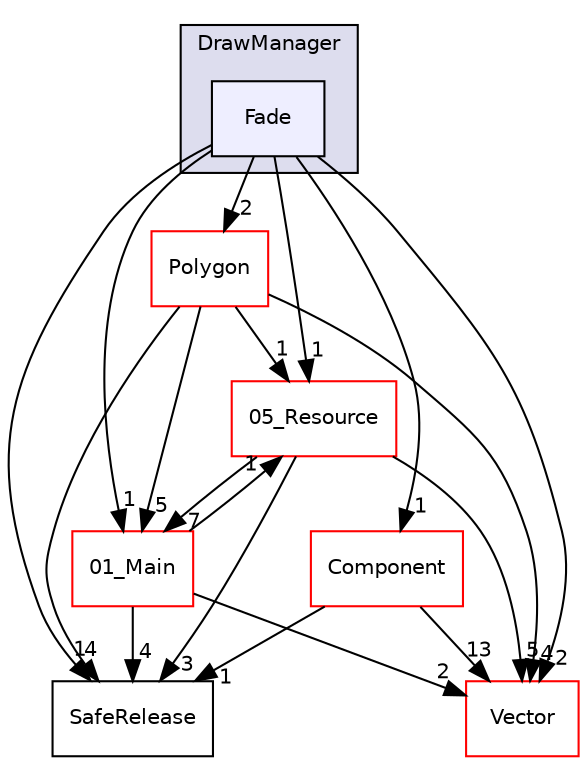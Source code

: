 digraph "C:/HAL/PG関係/03_作成プログラム/03_HAL授業/就職作品/Project/source/04_Tool/ComponentManager/DrawManager/Fade" {
  compound=true
  node [ fontsize="10", fontname="Helvetica"];
  edge [ labelfontsize="10", labelfontname="Helvetica"];
  subgraph clusterdir_8e678a1fe8c743c8351c848d99f2168d {
    graph [ bgcolor="#ddddee", pencolor="black", label="DrawManager" fontname="Helvetica", fontsize="10", URL="dir_8e678a1fe8c743c8351c848d99f2168d.html"]
  dir_f1ac416c3fbbb25a8d686271ee61beaf [shape=box, label="Fade", style="filled", fillcolor="#eeeeff", pencolor="black", URL="dir_f1ac416c3fbbb25a8d686271ee61beaf.html"];
  }
  dir_0bdd085e94670486122436b1728d6cb5 [shape=box label="SafeRelease" URL="dir_0bdd085e94670486122436b1728d6cb5.html"];
  dir_6e58c436369e4a795ef16d3c489c4702 [shape=box label="05_Resource" fillcolor="white" style="filled" color="red" URL="dir_6e58c436369e4a795ef16d3c489c4702.html"];
  dir_b2ee2f4b37d8460d9f5246ffd8c74e11 [shape=box label="01_Main" fillcolor="white" style="filled" color="red" URL="dir_b2ee2f4b37d8460d9f5246ffd8c74e11.html"];
  dir_8b4c9f422ddaad2e4cc1fcd7bddd2678 [shape=box label="Polygon" fillcolor="white" style="filled" color="red" URL="dir_8b4c9f422ddaad2e4cc1fcd7bddd2678.html"];
  dir_9bdf09a476fe7fa6e3a0e14af6a4b1af [shape=box label="Component" fillcolor="white" style="filled" color="red" URL="dir_9bdf09a476fe7fa6e3a0e14af6a4b1af.html"];
  dir_e5c1ae2f1092e95ef2033dbd3d9e326c [shape=box label="Vector" fillcolor="white" style="filled" color="red" URL="dir_e5c1ae2f1092e95ef2033dbd3d9e326c.html"];
  dir_6e58c436369e4a795ef16d3c489c4702->dir_0bdd085e94670486122436b1728d6cb5 [headlabel="3", labeldistance=1.5 headhref="dir_000158_000148.html"];
  dir_6e58c436369e4a795ef16d3c489c4702->dir_b2ee2f4b37d8460d9f5246ffd8c74e11 [headlabel="7", labeldistance=1.5 headhref="dir_000158_000001.html"];
  dir_6e58c436369e4a795ef16d3c489c4702->dir_e5c1ae2f1092e95ef2033dbd3d9e326c [headlabel="5", labeldistance=1.5 headhref="dir_000158_000149.html"];
  dir_b2ee2f4b37d8460d9f5246ffd8c74e11->dir_0bdd085e94670486122436b1728d6cb5 [headlabel="4", labeldistance=1.5 headhref="dir_000001_000148.html"];
  dir_b2ee2f4b37d8460d9f5246ffd8c74e11->dir_6e58c436369e4a795ef16d3c489c4702 [headlabel="1", labeldistance=1.5 headhref="dir_000001_000158.html"];
  dir_b2ee2f4b37d8460d9f5246ffd8c74e11->dir_e5c1ae2f1092e95ef2033dbd3d9e326c [headlabel="2", labeldistance=1.5 headhref="dir_000001_000149.html"];
  dir_f1ac416c3fbbb25a8d686271ee61beaf->dir_0bdd085e94670486122436b1728d6cb5 [headlabel="1", labeldistance=1.5 headhref="dir_000115_000148.html"];
  dir_f1ac416c3fbbb25a8d686271ee61beaf->dir_6e58c436369e4a795ef16d3c489c4702 [headlabel="1", labeldistance=1.5 headhref="dir_000115_000158.html"];
  dir_f1ac416c3fbbb25a8d686271ee61beaf->dir_b2ee2f4b37d8460d9f5246ffd8c74e11 [headlabel="1", labeldistance=1.5 headhref="dir_000115_000001.html"];
  dir_f1ac416c3fbbb25a8d686271ee61beaf->dir_8b4c9f422ddaad2e4cc1fcd7bddd2678 [headlabel="2", labeldistance=1.5 headhref="dir_000115_000142.html"];
  dir_f1ac416c3fbbb25a8d686271ee61beaf->dir_9bdf09a476fe7fa6e3a0e14af6a4b1af [headlabel="1", labeldistance=1.5 headhref="dir_000115_000081.html"];
  dir_f1ac416c3fbbb25a8d686271ee61beaf->dir_e5c1ae2f1092e95ef2033dbd3d9e326c [headlabel="2", labeldistance=1.5 headhref="dir_000115_000149.html"];
  dir_8b4c9f422ddaad2e4cc1fcd7bddd2678->dir_0bdd085e94670486122436b1728d6cb5 [headlabel="4", labeldistance=1.5 headhref="dir_000142_000148.html"];
  dir_8b4c9f422ddaad2e4cc1fcd7bddd2678->dir_6e58c436369e4a795ef16d3c489c4702 [headlabel="1", labeldistance=1.5 headhref="dir_000142_000158.html"];
  dir_8b4c9f422ddaad2e4cc1fcd7bddd2678->dir_b2ee2f4b37d8460d9f5246ffd8c74e11 [headlabel="5", labeldistance=1.5 headhref="dir_000142_000001.html"];
  dir_8b4c9f422ddaad2e4cc1fcd7bddd2678->dir_e5c1ae2f1092e95ef2033dbd3d9e326c [headlabel="4", labeldistance=1.5 headhref="dir_000142_000149.html"];
  dir_9bdf09a476fe7fa6e3a0e14af6a4b1af->dir_0bdd085e94670486122436b1728d6cb5 [headlabel="1", labeldistance=1.5 headhref="dir_000081_000148.html"];
  dir_9bdf09a476fe7fa6e3a0e14af6a4b1af->dir_e5c1ae2f1092e95ef2033dbd3d9e326c [headlabel="13", labeldistance=1.5 headhref="dir_000081_000149.html"];
}
